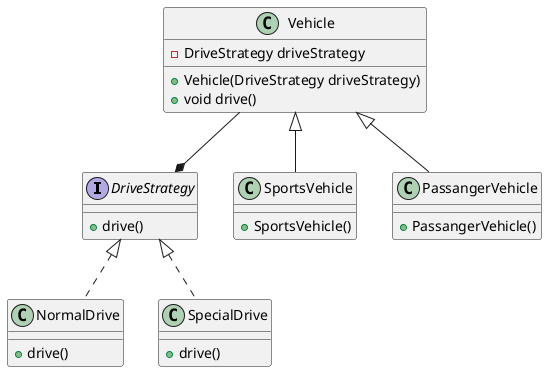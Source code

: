 @startuml strategy design pattern

interface DriveStrategy {
    +drive()
}

class NormalDrive implements DriveStrategy {

    +drive()
}

class SpecialDrive implements DriveStrategy {

    +drive()
}

class Vehicle {
    -DriveStrategy driveStrategy

    +Vehicle(DriveStrategy driveStrategy)
    +void drive()
}

class SportsVehicle extends Vehicle {

    +SportsVehicle()

}

class PassangerVehicle extends Vehicle {

    +PassangerVehicle()

}

Vehicle --* DriveStrategy
@enduml

